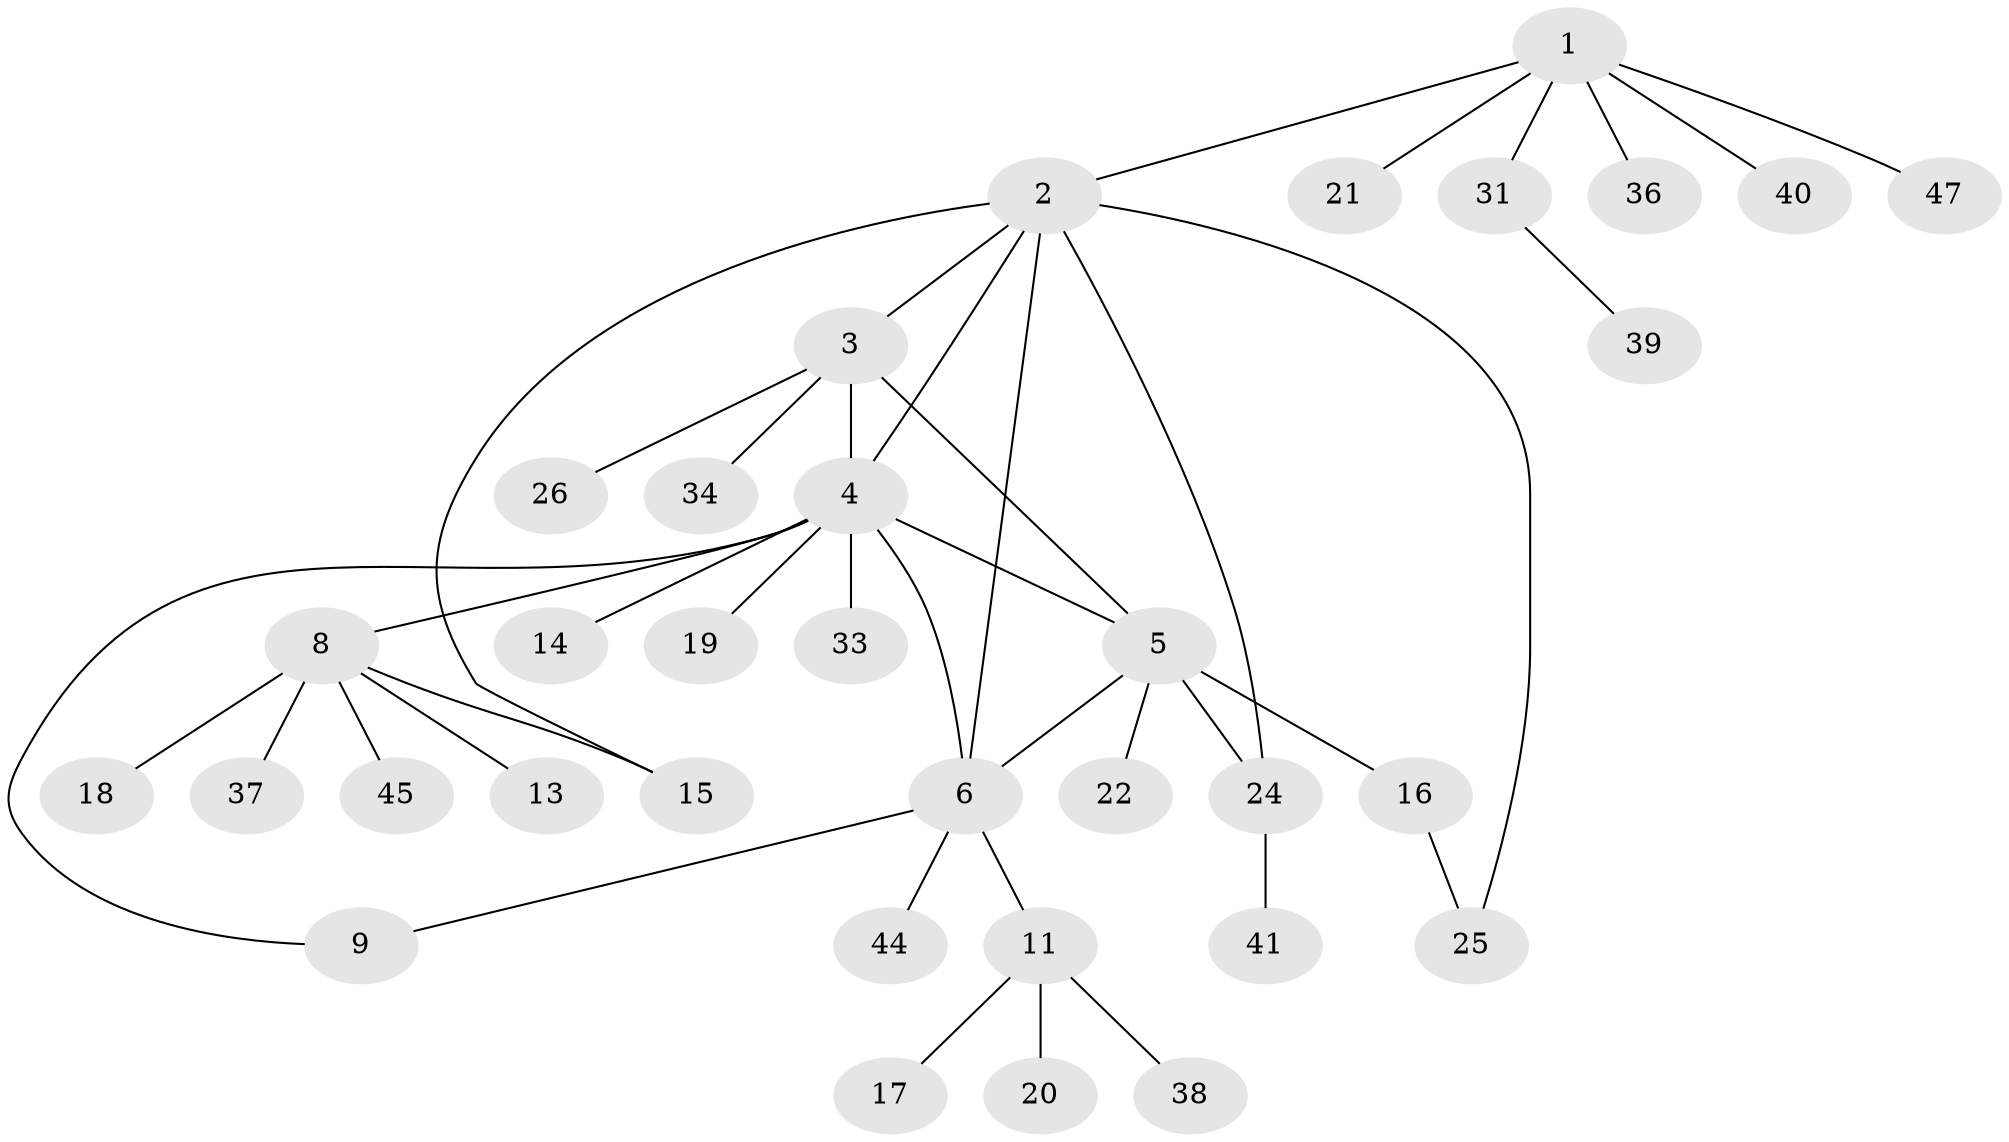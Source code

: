 // original degree distribution, {7: 0.08163265306122448, 9: 0.02040816326530612, 5: 0.02040816326530612, 3: 0.12244897959183673, 6: 0.04081632653061224, 4: 0.02040816326530612, 1: 0.5714285714285714, 2: 0.12244897959183673}
// Generated by graph-tools (version 1.1) at 2025/42/03/06/25 10:42:09]
// undirected, 34 vertices, 41 edges
graph export_dot {
graph [start="1"]
  node [color=gray90,style=filled];
  1 [super="+23"];
  2 [super="+43"];
  3 [super="+29"];
  4 [super="+7"];
  5 [super="+49"];
  6 [super="+10"];
  8 [super="+12"];
  9 [super="+42"];
  11 [super="+28"];
  13;
  14;
  15 [super="+27"];
  16 [super="+30"];
  17;
  18;
  19;
  20 [super="+48"];
  21;
  22;
  24 [super="+35"];
  25 [super="+46"];
  26;
  31 [super="+32"];
  33;
  34;
  36;
  37;
  38;
  39;
  40;
  41;
  44;
  45;
  47;
  1 -- 2;
  1 -- 21;
  1 -- 31;
  1 -- 36;
  1 -- 40;
  1 -- 47;
  2 -- 3;
  2 -- 6 [weight=2];
  2 -- 15;
  2 -- 4;
  2 -- 25;
  2 -- 24;
  3 -- 4;
  3 -- 5 [weight=2];
  3 -- 26;
  3 -- 34;
  4 -- 9;
  4 -- 14;
  4 -- 33;
  4 -- 19;
  4 -- 5;
  4 -- 8;
  4 -- 6;
  5 -- 6;
  5 -- 16;
  5 -- 22;
  5 -- 24;
  6 -- 9;
  6 -- 11;
  6 -- 44;
  8 -- 13;
  8 -- 15;
  8 -- 18;
  8 -- 37;
  8 -- 45;
  11 -- 17;
  11 -- 20;
  11 -- 38;
  16 -- 25;
  24 -- 41;
  31 -- 39;
}
